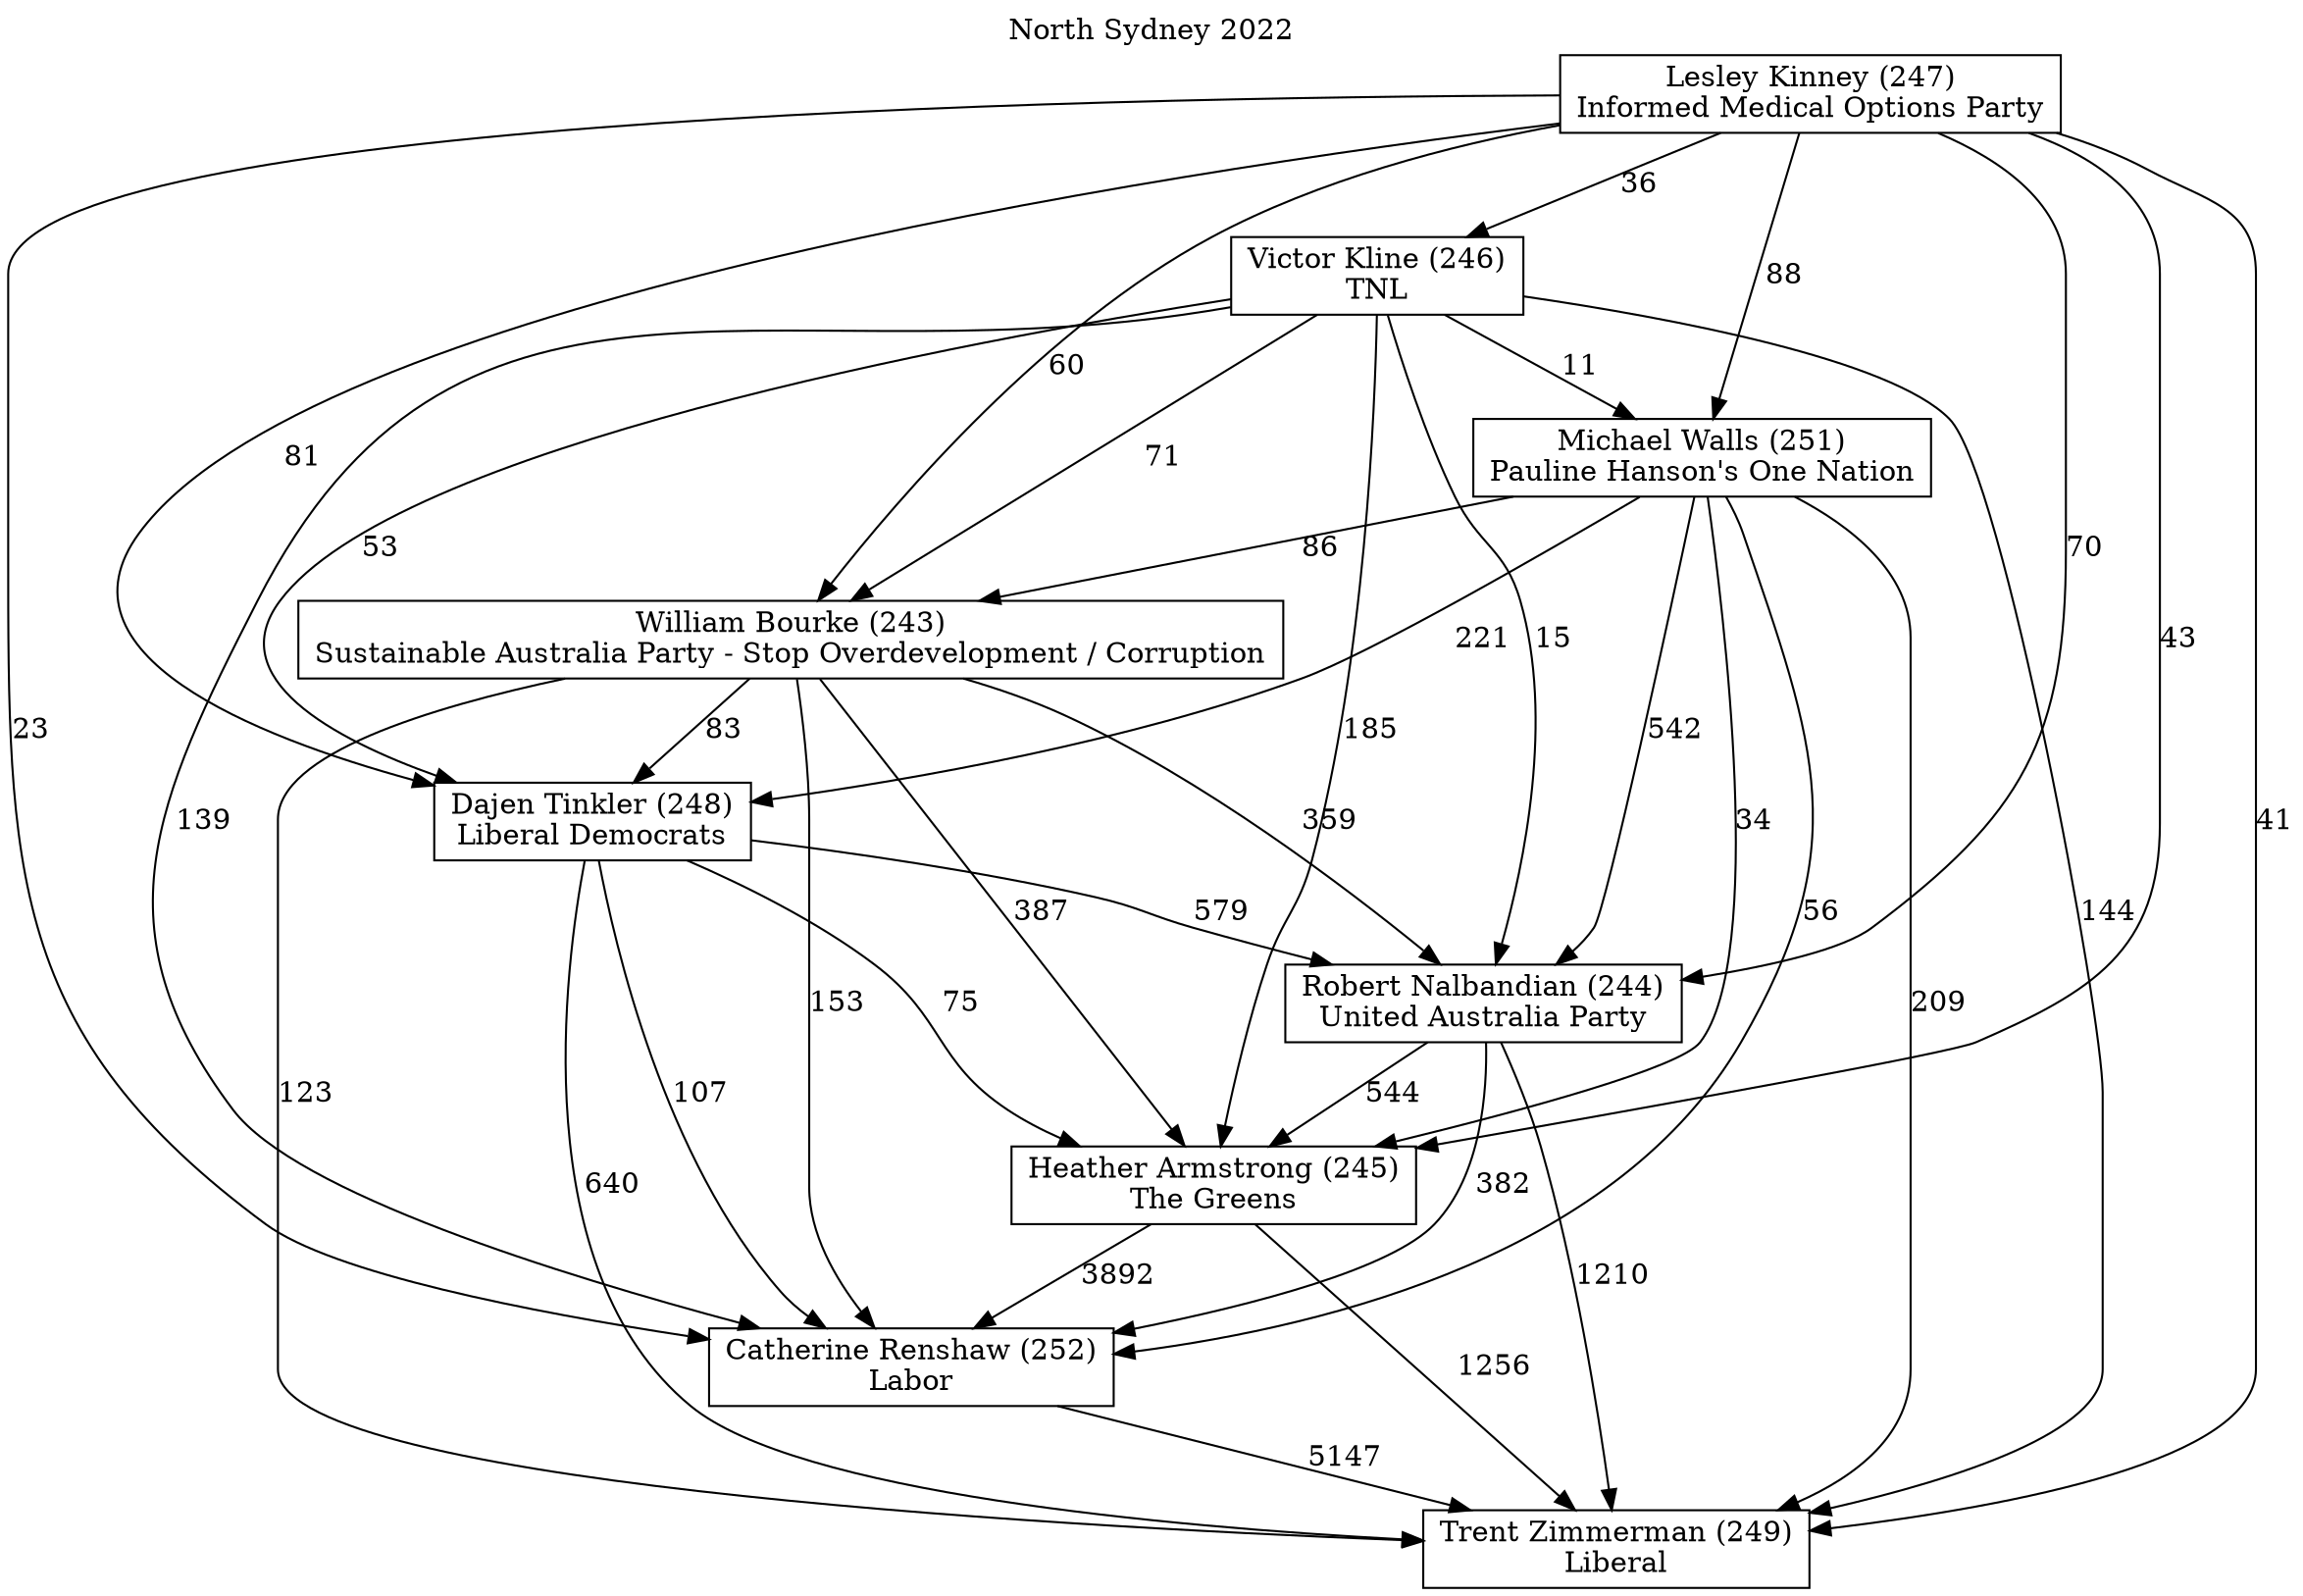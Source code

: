 // House preference flow
digraph "Trent Zimmerman (249)_North Sydney_2022" {
	graph [label="North Sydney 2022" labelloc=t mclimit=2]
	node [shape=box]
	"Trent Zimmerman (249)" [label="Trent Zimmerman (249)
Liberal"]
	"Catherine Renshaw (252)" [label="Catherine Renshaw (252)
Labor"]
	"Heather Armstrong (245)" [label="Heather Armstrong (245)
The Greens"]
	"Robert Nalbandian (244)" [label="Robert Nalbandian (244)
United Australia Party"]
	"Dajen Tinkler (248)" [label="Dajen Tinkler (248)
Liberal Democrats"]
	"William Bourke (243)" [label="William Bourke (243)
Sustainable Australia Party - Stop Overdevelopment / Corruption"]
	"Michael Walls (251)" [label="Michael Walls (251)
Pauline Hanson's One Nation"]
	"Victor Kline (246)" [label="Victor Kline (246)
TNL"]
	"Lesley Kinney (247)" [label="Lesley Kinney (247)
Informed Medical Options Party"]
	"Catherine Renshaw (252)" -> "Trent Zimmerman (249)" [label=5147]
	"Heather Armstrong (245)" -> "Catherine Renshaw (252)" [label=3892]
	"Robert Nalbandian (244)" -> "Heather Armstrong (245)" [label=544]
	"Dajen Tinkler (248)" -> "Robert Nalbandian (244)" [label=579]
	"William Bourke (243)" -> "Dajen Tinkler (248)" [label=83]
	"Michael Walls (251)" -> "William Bourke (243)" [label=86]
	"Victor Kline (246)" -> "Michael Walls (251)" [label=11]
	"Lesley Kinney (247)" -> "Victor Kline (246)" [label=36]
	"Heather Armstrong (245)" -> "Trent Zimmerman (249)" [label=1256]
	"Robert Nalbandian (244)" -> "Trent Zimmerman (249)" [label=1210]
	"Dajen Tinkler (248)" -> "Trent Zimmerman (249)" [label=640]
	"William Bourke (243)" -> "Trent Zimmerman (249)" [label=123]
	"Michael Walls (251)" -> "Trent Zimmerman (249)" [label=209]
	"Victor Kline (246)" -> "Trent Zimmerman (249)" [label=144]
	"Lesley Kinney (247)" -> "Trent Zimmerman (249)" [label=41]
	"Lesley Kinney (247)" -> "Michael Walls (251)" [label=88]
	"Victor Kline (246)" -> "William Bourke (243)" [label=71]
	"Lesley Kinney (247)" -> "William Bourke (243)" [label=60]
	"Michael Walls (251)" -> "Dajen Tinkler (248)" [label=221]
	"Victor Kline (246)" -> "Dajen Tinkler (248)" [label=53]
	"Lesley Kinney (247)" -> "Dajen Tinkler (248)" [label=81]
	"William Bourke (243)" -> "Robert Nalbandian (244)" [label=359]
	"Michael Walls (251)" -> "Robert Nalbandian (244)" [label=542]
	"Victor Kline (246)" -> "Robert Nalbandian (244)" [label=15]
	"Lesley Kinney (247)" -> "Robert Nalbandian (244)" [label=70]
	"Dajen Tinkler (248)" -> "Heather Armstrong (245)" [label=75]
	"William Bourke (243)" -> "Heather Armstrong (245)" [label=387]
	"Michael Walls (251)" -> "Heather Armstrong (245)" [label=34]
	"Victor Kline (246)" -> "Heather Armstrong (245)" [label=185]
	"Lesley Kinney (247)" -> "Heather Armstrong (245)" [label=43]
	"Robert Nalbandian (244)" -> "Catherine Renshaw (252)" [label=382]
	"Dajen Tinkler (248)" -> "Catherine Renshaw (252)" [label=107]
	"William Bourke (243)" -> "Catherine Renshaw (252)" [label=153]
	"Michael Walls (251)" -> "Catherine Renshaw (252)" [label=56]
	"Victor Kline (246)" -> "Catherine Renshaw (252)" [label=139]
	"Lesley Kinney (247)" -> "Catherine Renshaw (252)" [label=23]
}
